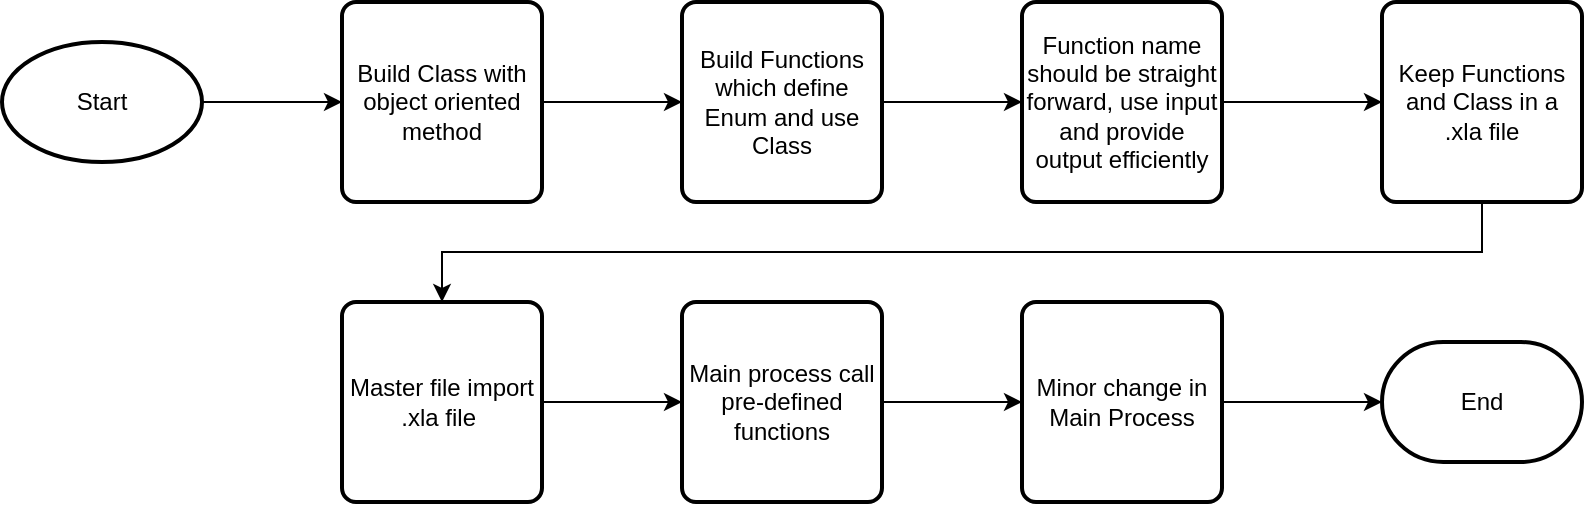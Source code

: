 <mxfile version="10.6.3" type="github"><diagram id="AXJKS1ylqA_TC_lOuunf" name="Master"><mxGraphModel dx="878" dy="411" grid="1" gridSize="10" guides="1" tooltips="1" connect="1" arrows="1" fold="1" page="1" pageScale="1" pageWidth="1169" pageHeight="827" math="0" shadow="0"><root><mxCell id="X3Eqgrswh0PMOqcryHgp-0"/><mxCell id="X3Eqgrswh0PMOqcryHgp-1" parent="X3Eqgrswh0PMOqcryHgp-0"/><mxCell id="X3Eqgrswh0PMOqcryHgp-5" value="" style="edgeStyle=orthogonalEdgeStyle;rounded=0;orthogonalLoop=1;jettySize=auto;html=1;" parent="X3Eqgrswh0PMOqcryHgp-1" source="X3Eqgrswh0PMOqcryHgp-2" target="X3Eqgrswh0PMOqcryHgp-3" edge="1"><mxGeometry relative="1" as="geometry"/></mxCell><mxCell id="X3Eqgrswh0PMOqcryHgp-2" value="Start" style="strokeWidth=2;html=1;shape=mxgraph.flowchart.start_1;whiteSpace=wrap;" parent="X3Eqgrswh0PMOqcryHgp-1" vertex="1"><mxGeometry x="190" y="130" width="100" height="60" as="geometry"/></mxCell><mxCell id="X3Eqgrswh0PMOqcryHgp-6" value="" style="edgeStyle=orthogonalEdgeStyle;rounded=0;orthogonalLoop=1;jettySize=auto;html=1;" parent="X3Eqgrswh0PMOqcryHgp-1" source="X3Eqgrswh0PMOqcryHgp-3" target="X3Eqgrswh0PMOqcryHgp-4" edge="1"><mxGeometry relative="1" as="geometry"/></mxCell><mxCell id="X3Eqgrswh0PMOqcryHgp-3" value="Build Class with object oriented method" style="rounded=1;whiteSpace=wrap;html=1;absoluteArcSize=1;arcSize=14;strokeWidth=2;" parent="X3Eqgrswh0PMOqcryHgp-1" vertex="1"><mxGeometry x="360" y="110" width="100" height="100" as="geometry"/></mxCell><mxCell id="X3Eqgrswh0PMOqcryHgp-9" value="" style="edgeStyle=orthogonalEdgeStyle;rounded=0;orthogonalLoop=1;jettySize=auto;html=1;" parent="X3Eqgrswh0PMOqcryHgp-1" source="X3Eqgrswh0PMOqcryHgp-4" target="X3Eqgrswh0PMOqcryHgp-7" edge="1"><mxGeometry relative="1" as="geometry"/></mxCell><mxCell id="X3Eqgrswh0PMOqcryHgp-4" value="Build Functions which define Enum and use Class" style="rounded=1;whiteSpace=wrap;html=1;absoluteArcSize=1;arcSize=14;strokeWidth=2;" parent="X3Eqgrswh0PMOqcryHgp-1" vertex="1"><mxGeometry x="530" y="110" width="100" height="100" as="geometry"/></mxCell><mxCell id="X3Eqgrswh0PMOqcryHgp-11" value="" style="edgeStyle=orthogonalEdgeStyle;rounded=0;orthogonalLoop=1;jettySize=auto;html=1;" parent="X3Eqgrswh0PMOqcryHgp-1" source="X3Eqgrswh0PMOqcryHgp-7" target="X3Eqgrswh0PMOqcryHgp-10" edge="1"><mxGeometry relative="1" as="geometry"/></mxCell><mxCell id="X3Eqgrswh0PMOqcryHgp-7" value="Function name should be straight forward, use input and provide output efficiently" style="rounded=1;whiteSpace=wrap;html=1;absoluteArcSize=1;arcSize=14;strokeWidth=2;" parent="X3Eqgrswh0PMOqcryHgp-1" vertex="1"><mxGeometry x="700" y="110" width="100" height="100" as="geometry"/></mxCell><mxCell id="X3Eqgrswh0PMOqcryHgp-13" value="" style="edgeStyle=orthogonalEdgeStyle;rounded=0;orthogonalLoop=1;jettySize=auto;html=1;" parent="X3Eqgrswh0PMOqcryHgp-1" source="X3Eqgrswh0PMOqcryHgp-8" target="X3Eqgrswh0PMOqcryHgp-12" edge="1"><mxGeometry relative="1" as="geometry"/></mxCell><mxCell id="X3Eqgrswh0PMOqcryHgp-8" value="Master file import .xla file&amp;nbsp;" style="rounded=1;whiteSpace=wrap;html=1;absoluteArcSize=1;arcSize=14;strokeWidth=2;" parent="X3Eqgrswh0PMOqcryHgp-1" vertex="1"><mxGeometry x="360" y="260" width="100" height="100" as="geometry"/></mxCell><mxCell id="X3Eqgrswh0PMOqcryHgp-14" style="edgeStyle=orthogonalEdgeStyle;rounded=0;orthogonalLoop=1;jettySize=auto;html=1;exitX=0.5;exitY=1;exitDx=0;exitDy=0;" parent="X3Eqgrswh0PMOqcryHgp-1" source="X3Eqgrswh0PMOqcryHgp-10" target="X3Eqgrswh0PMOqcryHgp-8" edge="1"><mxGeometry relative="1" as="geometry"/></mxCell><mxCell id="X3Eqgrswh0PMOqcryHgp-10" value="Keep Functions and Class in a .xla file" style="rounded=1;whiteSpace=wrap;html=1;absoluteArcSize=1;arcSize=14;strokeWidth=2;" parent="X3Eqgrswh0PMOqcryHgp-1" vertex="1"><mxGeometry x="880" y="110" width="100" height="100" as="geometry"/></mxCell><mxCell id="X3Eqgrswh0PMOqcryHgp-16" value="" style="edgeStyle=orthogonalEdgeStyle;rounded=0;orthogonalLoop=1;jettySize=auto;html=1;" parent="X3Eqgrswh0PMOqcryHgp-1" source="X3Eqgrswh0PMOqcryHgp-12" target="X3Eqgrswh0PMOqcryHgp-15" edge="1"><mxGeometry relative="1" as="geometry"/></mxCell><mxCell id="X3Eqgrswh0PMOqcryHgp-12" value="Main process call pre-defined functions" style="rounded=1;whiteSpace=wrap;html=1;absoluteArcSize=1;arcSize=14;strokeWidth=2;" parent="X3Eqgrswh0PMOqcryHgp-1" vertex="1"><mxGeometry x="530" y="260" width="100" height="100" as="geometry"/></mxCell><mxCell id="X3Eqgrswh0PMOqcryHgp-18" value="" style="edgeStyle=orthogonalEdgeStyle;rounded=0;orthogonalLoop=1;jettySize=auto;html=1;" parent="X3Eqgrswh0PMOqcryHgp-1" source="X3Eqgrswh0PMOqcryHgp-15" target="X3Eqgrswh0PMOqcryHgp-17" edge="1"><mxGeometry relative="1" as="geometry"/></mxCell><mxCell id="X3Eqgrswh0PMOqcryHgp-15" value="Minor change in Main Process" style="rounded=1;whiteSpace=wrap;html=1;absoluteArcSize=1;arcSize=14;strokeWidth=2;" parent="X3Eqgrswh0PMOqcryHgp-1" vertex="1"><mxGeometry x="700" y="260" width="100" height="100" as="geometry"/></mxCell><mxCell id="X3Eqgrswh0PMOqcryHgp-17" value="End" style="strokeWidth=2;html=1;shape=mxgraph.flowchart.terminator;whiteSpace=wrap;" parent="X3Eqgrswh0PMOqcryHgp-1" vertex="1"><mxGeometry x="880" y="280" width="100" height="60" as="geometry"/></mxCell></root></mxGraphModel></diagram><diagram id="NR-8mNKH804e6aosfGTH" name="FilePicker"><mxGraphModel dx="878" dy="411" grid="1" gridSize="10" guides="1" tooltips="1" connect="1" arrows="1" fold="1" page="1" pageScale="1" pageWidth="1169" pageHeight="827" math="0" shadow="0"><root><mxCell id="0"/><mxCell id="1" parent="0"/><mxCell id="gtJLQUvcg6n7-EdjlU3z-1" value="FilePicker" style="swimlane;fontStyle=1;align=center;verticalAlign=top;childLayout=stackLayout;horizontal=1;startSize=26;horizontalStack=0;resizeParent=1;resizeParentMax=0;resizeLast=0;collapsible=1;marginBottom=0;" parent="1" vertex="1"><mxGeometry x="400" y="122" width="160" height="86" as="geometry"/></mxCell><mxCell id="gtJLQUvcg6n7-EdjlU3z-17" value="+ fileFullName: str" style="text;strokeColor=none;fillColor=none;align=left;verticalAlign=top;spacingLeft=4;spacingRight=4;overflow=hidden;rotatable=0;points=[[0,0.5],[1,0.5]];portConstraint=eastwest;" parent="gtJLQUvcg6n7-EdjlU3z-1" vertex="1"><mxGeometry y="26" width="160" height="26" as="geometry"/></mxCell><mxCell id="gtJLQUvcg6n7-EdjlU3z-3" value="" style="line;strokeWidth=1;fillColor=none;align=left;verticalAlign=middle;spacingTop=-1;spacingLeft=3;spacingRight=3;rotatable=0;labelPosition=right;points=[];portConstraint=eastwest;" parent="gtJLQUvcg6n7-EdjlU3z-1" vertex="1"><mxGeometry y="52" width="160" height="8" as="geometry"/></mxCell><mxCell id="gtJLQUvcg6n7-EdjlU3z-4" value="+ pickFile(): str" style="text;strokeColor=none;fillColor=none;align=left;verticalAlign=top;spacingLeft=4;spacingRight=4;overflow=hidden;rotatable=0;points=[[0,0.5],[1,0.5]];portConstraint=eastwest;" parent="gtJLQUvcg6n7-EdjlU3z-1" vertex="1"><mxGeometry y="60" width="160" height="26" as="geometry"/></mxCell><mxCell id="gtJLQUvcg6n7-EdjlU3z-7" value="FolderPicker" style="swimlane;fontStyle=1;align=center;verticalAlign=top;childLayout=stackLayout;horizontal=1;startSize=26;horizontalStack=0;resizeParent=1;resizeParentMax=0;resizeLast=0;collapsible=1;marginBottom=0;" parent="1" vertex="1"><mxGeometry x="150" y="239" width="160" height="86" as="geometry"/></mxCell><mxCell id="gtJLQUvcg6n7-EdjlU3z-8" value="+ folder: str" style="text;strokeColor=none;fillColor=none;align=left;verticalAlign=top;spacingLeft=4;spacingRight=4;overflow=hidden;rotatable=0;points=[[0,0.5],[1,0.5]];portConstraint=eastwest;" parent="gtJLQUvcg6n7-EdjlU3z-7" vertex="1"><mxGeometry y="26" width="160" height="26" as="geometry"/></mxCell><mxCell id="gtJLQUvcg6n7-EdjlU3z-9" value="" style="line;strokeWidth=1;fillColor=none;align=left;verticalAlign=middle;spacingTop=-1;spacingLeft=3;spacingRight=3;rotatable=0;labelPosition=right;points=[];portConstraint=eastwest;" parent="gtJLQUvcg6n7-EdjlU3z-7" vertex="1"><mxGeometry y="52" width="160" height="8" as="geometry"/></mxCell><mxCell id="gtJLQUvcg6n7-EdjlU3z-10" value="+ pickFolder(): str" style="text;strokeColor=none;fillColor=none;align=left;verticalAlign=top;spacingLeft=4;spacingRight=4;overflow=hidden;rotatable=0;points=[[0,0.5],[1,0.5]];portConstraint=eastwest;" parent="gtJLQUvcg6n7-EdjlU3z-7" vertex="1"><mxGeometry y="60" width="160" height="26" as="geometry"/></mxCell><mxCell id="gtJLQUvcg6n7-EdjlU3z-26" value="FilesSearcher" style="swimlane;fontStyle=1;align=center;verticalAlign=top;childLayout=stackLayout;horizontal=1;startSize=26;horizontalStack=0;resizeParent=1;resizeParentMax=0;resizeLast=0;collapsible=1;marginBottom=0;" parent="1" vertex="1"><mxGeometry x="410" y="274" width="160" height="138" as="geometry"/></mxCell><mxCell id="gtJLQUvcg6n7-EdjlU3z-31" value="+ folder: str" style="text;strokeColor=none;fillColor=none;align=left;verticalAlign=top;spacingLeft=4;spacingRight=4;overflow=hidden;rotatable=0;points=[[0,0.5],[1,0.5]];portConstraint=eastwest;" parent="gtJLQUvcg6n7-EdjlU3z-26" vertex="1"><mxGeometry y="26" width="160" height="26" as="geometry"/></mxCell><mxCell id="gtJLQUvcg6n7-EdjlU3z-32" value="+ extension: str" style="text;strokeColor=none;fillColor=none;align=left;verticalAlign=top;spacingLeft=4;spacingRight=4;overflow=hidden;rotatable=0;points=[[0,0.5],[1,0.5]];portConstraint=eastwest;" parent="gtJLQUvcg6n7-EdjlU3z-26" vertex="1"><mxGeometry y="52" width="160" height="26" as="geometry"/></mxCell><mxCell id="gtJLQUvcg6n7-EdjlU3z-30" value="+ fileFullName[]: str" style="text;strokeColor=none;fillColor=none;align=left;verticalAlign=top;spacingLeft=4;spacingRight=4;overflow=hidden;rotatable=0;points=[[0,0.5],[1,0.5]];portConstraint=eastwest;" parent="gtJLQUvcg6n7-EdjlU3z-26" vertex="1"><mxGeometry y="78" width="160" height="26" as="geometry"/></mxCell><mxCell id="gtJLQUvcg6n7-EdjlU3z-28" value="" style="line;strokeWidth=1;fillColor=none;align=left;verticalAlign=middle;spacingTop=-1;spacingLeft=3;spacingRight=3;rotatable=0;labelPosition=right;points=[];portConstraint=eastwest;" parent="gtJLQUvcg6n7-EdjlU3z-26" vertex="1"><mxGeometry y="104" width="160" height="8" as="geometry"/></mxCell><mxCell id="gtJLQUvcg6n7-EdjlU3z-29" value="+ searchFile(): str[]" style="text;strokeColor=none;fillColor=none;align=left;verticalAlign=top;spacingLeft=4;spacingRight=4;overflow=hidden;rotatable=0;points=[[0,0.5],[1,0.5]];portConstraint=eastwest;" parent="gtJLQUvcg6n7-EdjlU3z-26" vertex="1"><mxGeometry y="112" width="160" height="26" as="geometry"/></mxCell><mxCell id="B20ddoPzLoSvMkQ7Aft9-1" value="StrPather" style="swimlane;fontStyle=1;align=center;verticalAlign=top;childLayout=stackLayout;horizontal=1;startSize=26;horizontalStack=0;resizeParent=1;resizeParentMax=0;resizeLast=0;collapsible=1;marginBottom=0;" parent="1" vertex="1"><mxGeometry x="670" y="101" width="160" height="164" as="geometry"/></mxCell><mxCell id="B20ddoPzLoSvMkQ7Aft9-2" value="+ stringText: str" style="text;strokeColor=none;fillColor=none;align=left;verticalAlign=top;spacingLeft=4;spacingRight=4;overflow=hidden;rotatable=0;points=[[0,0.5],[1,0.5]];portConstraint=eastwest;" parent="B20ddoPzLoSvMkQ7Aft9-1" vertex="1"><mxGeometry y="26" width="160" height="26" as="geometry"/></mxCell><mxCell id="B20ddoPzLoSvMkQ7Aft9-3" value="" style="line;strokeWidth=1;fillColor=none;align=left;verticalAlign=middle;spacingTop=-1;spacingLeft=3;spacingRight=3;rotatable=0;labelPosition=right;points=[];portConstraint=eastwest;" parent="B20ddoPzLoSvMkQ7Aft9-1" vertex="1"><mxGeometry y="52" width="160" height="8" as="geometry"/></mxCell><mxCell id="B20ddoPzLoSvMkQ7Aft9-4" value="+ path(): str" style="text;strokeColor=none;fillColor=none;align=left;verticalAlign=top;spacingLeft=4;spacingRight=4;overflow=hidden;rotatable=0;points=[[0,0.5],[1,0.5]];portConstraint=eastwest;" parent="B20ddoPzLoSvMkQ7Aft9-1" vertex="1"><mxGeometry y="60" width="160" height="26" as="geometry"/></mxCell><mxCell id="B20ddoPzLoSvMkQ7Aft9-5" value="+ fileNameWithExt(): str" style="text;strokeColor=none;fillColor=none;align=left;verticalAlign=top;spacingLeft=4;spacingRight=4;overflow=hidden;rotatable=0;points=[[0,0.5],[1,0.5]];portConstraint=eastwest;" parent="B20ddoPzLoSvMkQ7Aft9-1" vertex="1"><mxGeometry y="86" width="160" height="26" as="geometry"/></mxCell><mxCell id="B20ddoPzLoSvMkQ7Aft9-6" value="+ fileNameWithoutExt(): str" style="text;strokeColor=none;fillColor=none;align=left;verticalAlign=top;spacingLeft=4;spacingRight=4;overflow=hidden;rotatable=0;points=[[0,0.5],[1,0.5]];portConstraint=eastwest;" parent="B20ddoPzLoSvMkQ7Aft9-1" vertex="1"><mxGeometry y="112" width="160" height="26" as="geometry"/></mxCell><mxCell id="B20ddoPzLoSvMkQ7Aft9-7" value="+ extensionName(): str" style="text;strokeColor=none;fillColor=none;align=left;verticalAlign=top;spacingLeft=4;spacingRight=4;overflow=hidden;rotatable=0;points=[[0,0.5],[1,0.5]];portConstraint=eastwest;" parent="B20ddoPzLoSvMkQ7Aft9-1" vertex="1"><mxGeometry y="138" width="160" height="26" as="geometry"/></mxCell></root></mxGraphModel></diagram><diagram id="L8R4enaz0f2DZHVxsqaz" name="TwoDArrayer"><mxGraphModel dx="878" dy="411" grid="1" gridSize="10" guides="1" tooltips="1" connect="1" arrows="1" fold="1" page="1" pageScale="1" pageWidth="1169" pageHeight="827" math="0" shadow="0"><root><mxCell id="nb4gLrSEJ2fboDznwv4Y-0"/><mxCell id="nb4gLrSEJ2fboDznwv4Y-1" parent="nb4gLrSEJ2fboDznwv4Y-0"/><mxCell id="i4JpbokhuX5vn3bJdJSI-0" value="TwoDemensionArray" style="swimlane;fontStyle=1;align=center;verticalAlign=top;childLayout=stackLayout;horizontal=1;startSize=26;horizontalStack=0;resizeParent=1;resizeParentMax=0;resizeLast=0;collapsible=1;marginBottom=0;" parent="nb4gLrSEJ2fboDznwv4Y-1" vertex="1"><mxGeometry x="170" y="190.136" width="160" height="242" as="geometry"/></mxCell><mxCell id="i4JpbokhuX5vn3bJdJSI-1" value="+ source: var" style="text;strokeColor=none;fillColor=none;align=left;verticalAlign=top;spacingLeft=4;spacingRight=4;overflow=hidden;rotatable=0;points=[[0,0.5],[1,0.5]];portConstraint=eastwest;" parent="i4JpbokhuX5vn3bJdJSI-0" vertex="1"><mxGeometry y="26" width="160" height="26" as="geometry"/></mxCell><mxCell id="xGTlZs_gMitSOTnl1yIt-3" value="+ hasTitle: bool" style="text;strokeColor=none;fillColor=none;align=left;verticalAlign=top;spacingLeft=4;spacingRight=4;overflow=hidden;rotatable=0;points=[[0,0.5],[1,0.5]];portConstraint=eastwest;" parent="i4JpbokhuX5vn3bJdJSI-0" vertex="1"><mxGeometry y="52" width="160" height="26" as="geometry"/></mxCell><mxCell id="i4JpbokhuX5vn3bJdJSI-2" value="+ title[]: str" style="text;strokeColor=none;fillColor=none;align=left;verticalAlign=top;spacingLeft=4;spacingRight=4;overflow=hidden;rotatable=0;points=[[0,0.5],[1,0.5]];portConstraint=eastwest;" parent="i4JpbokhuX5vn3bJdJSI-0" vertex="1"><mxGeometry y="78" width="160" height="26" as="geometry"/></mxCell><mxCell id="i4JpbokhuX5vn3bJdJSI-3" value="+ data[]: var" style="text;strokeColor=none;fillColor=none;align=left;verticalAlign=top;spacingLeft=4;spacingRight=4;overflow=hidden;rotatable=0;points=[[0,0.5],[1,0.5]];portConstraint=eastwest;" parent="i4JpbokhuX5vn3bJdJSI-0" vertex="1"><mxGeometry y="104" width="160" height="26" as="geometry"/></mxCell><mxCell id="xGTlZs_gMitSOTnl1yIt-2" value="+ targetRange: Range" style="text;strokeColor=none;fillColor=none;align=left;verticalAlign=top;spacingLeft=4;spacingRight=4;overflow=hidden;rotatable=0;points=[[0,0.5],[1,0.5]];portConstraint=eastwest;" parent="i4JpbokhuX5vn3bJdJSI-0" vertex="1"><mxGeometry y="130" width="160" height="26" as="geometry"/></mxCell><mxCell id="i4JpbokhuX5vn3bJdJSI-4" value="" style="line;strokeWidth=1;fillColor=none;align=left;verticalAlign=middle;spacingTop=-1;spacingLeft=3;spacingRight=3;rotatable=0;labelPosition=right;points=[];portConstraint=eastwest;" parent="i4JpbokhuX5vn3bJdJSI-0" vertex="1"><mxGeometry y="156" width="160" height="8" as="geometry"/></mxCell><mxCell id="i4JpbokhuX5vn3bJdJSI-5" value="+ fromSource(): void" style="text;strokeColor=none;fillColor=none;align=left;verticalAlign=top;spacingLeft=4;spacingRight=4;overflow=hidden;rotatable=0;points=[[0,0.5],[1,0.5]];portConstraint=eastwest;" parent="i4JpbokhuX5vn3bJdJSI-0" vertex="1"><mxGeometry y="164" width="160" height="26" as="geometry"/></mxCell><mxCell id="xGTlZs_gMitSOTnl1yIt-1" value="+ verify(): bool" style="text;strokeColor=none;fillColor=none;align=left;verticalAlign=top;spacingLeft=4;spacingRight=4;overflow=hidden;rotatable=0;points=[[0,0.5],[1,0.5]];portConstraint=eastwest;" parent="i4JpbokhuX5vn3bJdJSI-0" vertex="1"><mxGeometry y="190" width="160" height="26" as="geometry"/></mxCell><mxCell id="xGTlZs_gMitSOTnl1yIt-0" value="+ toRange(): void" style="text;strokeColor=none;fillColor=none;align=left;verticalAlign=top;spacingLeft=4;spacingRight=4;overflow=hidden;rotatable=0;points=[[0,0.5],[1,0.5]];portConstraint=eastwest;" parent="i4JpbokhuX5vn3bJdJSI-0" vertex="1"><mxGeometry y="216" width="160" height="26" as="geometry"/></mxCell><mxCell id="i4JpbokhuX5vn3bJdJSI-7" value="TwoDArrayFilter" style="swimlane;fontStyle=1;align=center;verticalAlign=top;childLayout=stackLayout;horizontal=1;startSize=26;horizontalStack=0;resizeParent=1;resizeParentMax=0;resizeLast=0;collapsible=1;marginBottom=0;" parent="nb4gLrSEJ2fboDznwv4Y-1" vertex="1"><mxGeometry x="570" y="450" width="160" height="216" as="geometry"/></mxCell><mxCell id="i4JpbokhuX5vn3bJdJSI-9" value="+ data[]: var" style="text;strokeColor=none;fillColor=none;align=left;verticalAlign=top;spacingLeft=4;spacingRight=4;overflow=hidden;rotatable=0;points=[[0,0.5],[1,0.5]];portConstraint=eastwest;" parent="i4JpbokhuX5vn3bJdJSI-7" vertex="1"><mxGeometry y="26" width="160" height="26" as="geometry"/></mxCell><mxCell id="xGTlZs_gMitSOTnl1yIt-6" value="+ title[]: str" style="text;strokeColor=none;fillColor=none;align=left;verticalAlign=top;spacingLeft=4;spacingRight=4;overflow=hidden;rotatable=0;points=[[0,0.5],[1,0.5]];portConstraint=eastwest;" parent="i4JpbokhuX5vn3bJdJSI-7" vertex="1"><mxGeometry y="52" width="160" height="26" as="geometry"/></mxCell><mxCell id="i4JpbokhuX5vn3bJdJSI-10" value="+ filterCols[]: long" style="text;strokeColor=none;fillColor=none;align=left;verticalAlign=top;spacingLeft=4;spacingRight=4;overflow=hidden;rotatable=0;points=[[0,0.5],[1,0.5]];portConstraint=eastwest;" parent="i4JpbokhuX5vn3bJdJSI-7" vertex="1"><mxGeometry y="78" width="160" height="26" as="geometry"/></mxCell><mxCell id="IfmFLnY53sjYIj_u84tv-3" value="+ filterType[]: str" style="text;strokeColor=none;fillColor=none;align=left;verticalAlign=top;spacingLeft=4;spacingRight=4;overflow=hidden;rotatable=0;points=[[0,0.5],[1,0.5]];portConstraint=eastwest;" parent="i4JpbokhuX5vn3bJdJSI-7" vertex="1"><mxGeometry y="104" width="160" height="26" as="geometry"/></mxCell><mxCell id="IfmFLnY53sjYIj_u84tv-4" value="+ filterCriteria[]: var" style="text;strokeColor=none;fillColor=none;align=left;verticalAlign=top;spacingLeft=4;spacingRight=4;overflow=hidden;rotatable=0;points=[[0,0.5],[1,0.5]];portConstraint=eastwest;" parent="i4JpbokhuX5vn3bJdJSI-7" vertex="1"><mxGeometry y="130" width="160" height="26" as="geometry"/></mxCell><mxCell id="IfmFLnY53sjYIj_u84tv-5" value="+ filterAndOrType: str" style="text;strokeColor=none;fillColor=none;align=left;verticalAlign=top;spacingLeft=4;spacingRight=4;overflow=hidden;rotatable=0;points=[[0,0.5],[1,0.5]];portConstraint=eastwest;" parent="i4JpbokhuX5vn3bJdJSI-7" vertex="1"><mxGeometry y="156" width="160" height="26" as="geometry"/></mxCell><mxCell id="i4JpbokhuX5vn3bJdJSI-11" value="" style="line;strokeWidth=1;fillColor=none;align=left;verticalAlign=middle;spacingTop=-1;spacingLeft=3;spacingRight=3;rotatable=0;labelPosition=right;points=[];portConstraint=eastwest;" parent="i4JpbokhuX5vn3bJdJSI-7" vertex="1"><mxGeometry y="182" width="160" height="8" as="geometry"/></mxCell><mxCell id="i4JpbokhuX5vn3bJdJSI-12" value="+ filter(): var[]" style="text;strokeColor=none;fillColor=none;align=left;verticalAlign=top;spacingLeft=4;spacingRight=4;overflow=hidden;rotatable=0;points=[[0,0.5],[1,0.5]];portConstraint=eastwest;" parent="i4JpbokhuX5vn3bJdJSI-7" vertex="1"><mxGeometry y="190" width="160" height="26" as="geometry"/></mxCell><mxCell id="1iqMeKdxAMn__kX8t2VJ-0" value="TwoDArrayGrouper" style="swimlane;fontStyle=1;align=center;verticalAlign=top;childLayout=stackLayout;horizontal=1;startSize=26;horizontalStack=0;resizeParent=1;resizeParentMax=0;resizeLast=0;collapsible=1;marginBottom=0;" parent="nb4gLrSEJ2fboDznwv4Y-1" vertex="1"><mxGeometry x="290" y="481" width="160" height="190" as="geometry"/></mxCell><mxCell id="1iqMeKdxAMn__kX8t2VJ-2" value="+ data[]: var" style="text;strokeColor=none;fillColor=none;align=left;verticalAlign=top;spacingLeft=4;spacingRight=4;overflow=hidden;rotatable=0;points=[[0,0.5],[1,0.5]];portConstraint=eastwest;" parent="1iqMeKdxAMn__kX8t2VJ-0" vertex="1"><mxGeometry y="26" width="160" height="26" as="geometry"/></mxCell><mxCell id="xGTlZs_gMitSOTnl1yIt-5" value="+ title[]: str" style="text;strokeColor=none;fillColor=none;align=left;verticalAlign=top;spacingLeft=4;spacingRight=4;overflow=hidden;rotatable=0;points=[[0,0.5],[1,0.5]];portConstraint=eastwest;" parent="1iqMeKdxAMn__kX8t2VJ-0" vertex="1"><mxGeometry y="52" width="160" height="26" as="geometry"/></mxCell><mxCell id="IfmFLnY53sjYIj_u84tv-1" value="+ indexCols[]: long" style="text;strokeColor=none;fillColor=none;align=left;verticalAlign=top;spacingLeft=4;spacingRight=4;overflow=hidden;rotatable=0;points=[[0,0.5],[1,0.5]];portConstraint=eastwest;" parent="1iqMeKdxAMn__kX8t2VJ-0" vertex="1"><mxGeometry y="78" width="160" height="26" as="geometry"/></mxCell><mxCell id="1iqMeKdxAMn__kX8t2VJ-3" value="+ valueCols[]: long" style="text;strokeColor=none;fillColor=none;align=left;verticalAlign=top;spacingLeft=4;spacingRight=4;overflow=hidden;rotatable=0;points=[[0,0.5],[1,0.5]];portConstraint=eastwest;" parent="1iqMeKdxAMn__kX8t2VJ-0" vertex="1"><mxGeometry y="104" width="160" height="26" as="geometry"/></mxCell><mxCell id="IfmFLnY53sjYIj_u84tv-2" value="+ groupType[]: str" style="text;strokeColor=none;fillColor=none;align=left;verticalAlign=top;spacingLeft=4;spacingRight=4;overflow=hidden;rotatable=0;points=[[0,0.5],[1,0.5]];portConstraint=eastwest;" parent="1iqMeKdxAMn__kX8t2VJ-0" vertex="1"><mxGeometry y="130" width="160" height="26" as="geometry"/></mxCell><mxCell id="1iqMeKdxAMn__kX8t2VJ-4" value="" style="line;strokeWidth=1;fillColor=none;align=left;verticalAlign=middle;spacingTop=-1;spacingLeft=3;spacingRight=3;rotatable=0;labelPosition=right;points=[];portConstraint=eastwest;" parent="1iqMeKdxAMn__kX8t2VJ-0" vertex="1"><mxGeometry y="156" width="160" height="8" as="geometry"/></mxCell><mxCell id="1iqMeKdxAMn__kX8t2VJ-5" value="+ group(): var[]" style="text;strokeColor=none;fillColor=none;align=left;verticalAlign=top;spacingLeft=4;spacingRight=4;overflow=hidden;rotatable=0;points=[[0,0.5],[1,0.5]];portConstraint=eastwest;" parent="1iqMeKdxAMn__kX8t2VJ-0" vertex="1"><mxGeometry y="164" width="160" height="26" as="geometry"/></mxCell><mxCell id="1iqMeKdxAMn__kX8t2VJ-11" value="TwoDArraySelector" style="swimlane;fontStyle=1;align=center;verticalAlign=top;childLayout=stackLayout;horizontal=1;startSize=26;horizontalStack=0;resizeParent=1;resizeParentMax=0;resizeLast=0;collapsible=1;marginBottom=0;" parent="nb4gLrSEJ2fboDznwv4Y-1" vertex="1"><mxGeometry x="810" y="398" width="160" height="138" as="geometry"/></mxCell><mxCell id="IfmFLnY53sjYIj_u84tv-0" value="+ data[]: var" style="text;strokeColor=none;fillColor=none;align=left;verticalAlign=top;spacingLeft=4;spacingRight=4;overflow=hidden;rotatable=0;points=[[0,0.5],[1,0.5]];portConstraint=eastwest;" parent="1iqMeKdxAMn__kX8t2VJ-11" vertex="1"><mxGeometry y="26" width="160" height="26" as="geometry"/></mxCell><mxCell id="xGTlZs_gMitSOTnl1yIt-4" value="+ title[]: str" style="text;strokeColor=none;fillColor=none;align=left;verticalAlign=top;spacingLeft=4;spacingRight=4;overflow=hidden;rotatable=0;points=[[0,0.5],[1,0.5]];portConstraint=eastwest;" parent="1iqMeKdxAMn__kX8t2VJ-11" vertex="1"><mxGeometry y="52" width="160" height="26" as="geometry"/></mxCell><mxCell id="1iqMeKdxAMn__kX8t2VJ-12" value="+ selectedCols[]: long" style="text;strokeColor=none;fillColor=none;align=left;verticalAlign=top;spacingLeft=4;spacingRight=4;overflow=hidden;rotatable=0;points=[[0,0.5],[1,0.5]];portConstraint=eastwest;" parent="1iqMeKdxAMn__kX8t2VJ-11" vertex="1"><mxGeometry y="78" width="160" height="26" as="geometry"/></mxCell><mxCell id="1iqMeKdxAMn__kX8t2VJ-13" value="" style="line;strokeWidth=1;fillColor=none;align=left;verticalAlign=middle;spacingTop=-1;spacingLeft=3;spacingRight=3;rotatable=0;labelPosition=right;points=[];portConstraint=eastwest;" parent="1iqMeKdxAMn__kX8t2VJ-11" vertex="1"><mxGeometry y="104" width="160" height="8" as="geometry"/></mxCell><mxCell id="1iqMeKdxAMn__kX8t2VJ-14" value="+ select(): var[]" style="text;strokeColor=none;fillColor=none;align=left;verticalAlign=top;spacingLeft=4;spacingRight=4;overflow=hidden;rotatable=0;points=[[0,0.5],[1,0.5]];portConstraint=eastwest;" parent="1iqMeKdxAMn__kX8t2VJ-11" vertex="1"><mxGeometry y="112" width="160" height="26" as="geometry"/></mxCell><mxCell id="IfmFLnY53sjYIj_u84tv-6" value="TwoDArrayNAHandler" style="swimlane;fontStyle=1;align=center;verticalAlign=top;childLayout=stackLayout;horizontal=1;startSize=26;horizontalStack=0;resizeParent=1;resizeParentMax=0;resizeLast=0;collapsible=1;marginBottom=0;fillColor=#f8cecc;strokeColor=#b85450;" parent="nb4gLrSEJ2fboDznwv4Y-1" vertex="1"><mxGeometry x="930.136" y="193.864" width="160" height="164" as="geometry"/></mxCell><mxCell id="IfmFLnY53sjYIj_u84tv-20" value="+ data[]: var" style="text;strokeColor=none;fillColor=none;align=left;verticalAlign=top;spacingLeft=4;spacingRight=4;overflow=hidden;rotatable=0;points=[[0,0.5],[1,0.5]];portConstraint=eastwest;" parent="IfmFLnY53sjYIj_u84tv-6" vertex="1"><mxGeometry y="26" width="160" height="26" as="geometry"/></mxCell><mxCell id="xGTlZs_gMitSOTnl1yIt-7" value="+ title[]: str" style="text;strokeColor=none;fillColor=none;align=left;verticalAlign=top;spacingLeft=4;spacingRight=4;overflow=hidden;rotatable=0;points=[[0,0.5],[1,0.5]];portConstraint=eastwest;" parent="IfmFLnY53sjYIj_u84tv-6" vertex="1"><mxGeometry y="52" width="160" height="26" as="geometry"/></mxCell><mxCell id="IfmFLnY53sjYIj_u84tv-7" value="+ adjustedCols[]: long" style="text;strokeColor=none;fillColor=none;align=left;verticalAlign=top;spacingLeft=4;spacingRight=4;overflow=hidden;rotatable=0;points=[[0,0.5],[1,0.5]];portConstraint=eastwest;" parent="IfmFLnY53sjYIj_u84tv-6" vertex="1"><mxGeometry y="78" width="160" height="26" as="geometry"/></mxCell><mxCell id="IfmFLnY53sjYIj_u84tv-19" value="+ valueForNA[]: var" style="text;strokeColor=none;fillColor=none;align=left;verticalAlign=top;spacingLeft=4;spacingRight=4;overflow=hidden;rotatable=0;points=[[0,0.5],[1,0.5]];portConstraint=eastwest;" parent="IfmFLnY53sjYIj_u84tv-6" vertex="1"><mxGeometry y="104" width="160" height="26" as="geometry"/></mxCell><mxCell id="IfmFLnY53sjYIj_u84tv-8" value="" style="line;strokeWidth=1;fillColor=none;align=left;verticalAlign=middle;spacingTop=-1;spacingLeft=3;spacingRight=3;rotatable=0;labelPosition=right;points=[];portConstraint=eastwest;" parent="IfmFLnY53sjYIj_u84tv-6" vertex="1"><mxGeometry y="130" width="160" height="8" as="geometry"/></mxCell><mxCell id="IfmFLnY53sjYIj_u84tv-9" value="+ handleNAItem(): var[]" style="text;strokeColor=none;fillColor=none;align=left;verticalAlign=top;spacingLeft=4;spacingRight=4;overflow=hidden;rotatable=0;points=[[0,0.5],[1,0.5]];portConstraint=eastwest;" parent="IfmFLnY53sjYIj_u84tv-6" vertex="1"><mxGeometry y="138" width="160" height="26" as="geometry"/></mxCell><mxCell id="IfmFLnY53sjYIj_u84tv-10" value="TwoDArrayJoiner" style="swimlane;fontStyle=1;align=center;verticalAlign=top;childLayout=stackLayout;horizontal=1;startSize=26;horizontalStack=0;resizeParent=1;resizeParentMax=0;resizeLast=0;collapsible=1;marginBottom=0;" parent="nb4gLrSEJ2fboDznwv4Y-1" vertex="1"><mxGeometry x="50" y="476" width="160" height="216" as="geometry"/></mxCell><mxCell id="IfmFLnY53sjYIj_u84tv-23" value="+ data[]: var" style="text;strokeColor=none;fillColor=none;align=left;verticalAlign=top;spacingLeft=4;spacingRight=4;overflow=hidden;rotatable=0;points=[[0,0.5],[1,0.5]];portConstraint=eastwest;" parent="IfmFLnY53sjYIj_u84tv-10" vertex="1"><mxGeometry y="26" width="160" height="26" as="geometry"/></mxCell><mxCell id="xGTlZs_gMitSOTnl1yIt-8" value="+ title[]: str" style="text;strokeColor=none;fillColor=none;align=left;verticalAlign=top;spacingLeft=4;spacingRight=4;overflow=hidden;rotatable=0;points=[[0,0.5],[1,0.5]];portConstraint=eastwest;" parent="IfmFLnY53sjYIj_u84tv-10" vertex="1"><mxGeometry y="52" width="160" height="26" as="geometry"/></mxCell><mxCell id="IfmFLnY53sjYIj_u84tv-11" value="+ dataDelta[]: var" style="text;strokeColor=none;fillColor=none;align=left;verticalAlign=top;spacingLeft=4;spacingRight=4;overflow=hidden;rotatable=0;points=[[0,0.5],[1,0.5]];portConstraint=eastwest;" parent="IfmFLnY53sjYIj_u84tv-10" vertex="1"><mxGeometry y="78" width="160" height="26" as="geometry"/></mxCell><mxCell id="IfmFLnY53sjYIj_u84tv-12" value="+ joinedSourceCols[]: long" style="text;strokeColor=none;fillColor=none;align=left;verticalAlign=top;spacingLeft=4;spacingRight=4;overflow=hidden;rotatable=0;points=[[0,0.5],[1,0.5]];portConstraint=eastwest;" parent="IfmFLnY53sjYIj_u84tv-10" vertex="1"><mxGeometry y="104" width="160" height="26" as="geometry"/></mxCell><mxCell id="IfmFLnY53sjYIj_u84tv-22" value="+ joinedDeltaCols[]: long" style="text;strokeColor=none;fillColor=none;align=left;verticalAlign=top;spacingLeft=4;spacingRight=4;overflow=hidden;rotatable=0;points=[[0,0.5],[1,0.5]];portConstraint=eastwest;" parent="IfmFLnY53sjYIj_u84tv-10" vertex="1"><mxGeometry y="130" width="160" height="26" as="geometry"/></mxCell><mxCell id="IfmFLnY53sjYIj_u84tv-13" value="+ joinType[]: str" style="text;strokeColor=none;fillColor=none;align=left;verticalAlign=top;spacingLeft=4;spacingRight=4;overflow=hidden;rotatable=0;points=[[0,0.5],[1,0.5]];portConstraint=eastwest;" parent="IfmFLnY53sjYIj_u84tv-10" vertex="1"><mxGeometry y="156" width="160" height="26" as="geometry"/></mxCell><mxCell id="IfmFLnY53sjYIj_u84tv-16" value="" style="line;strokeWidth=1;fillColor=none;align=left;verticalAlign=middle;spacingTop=-1;spacingLeft=3;spacingRight=3;rotatable=0;labelPosition=right;points=[];portConstraint=eastwest;" parent="IfmFLnY53sjYIj_u84tv-10" vertex="1"><mxGeometry y="182" width="160" height="8" as="geometry"/></mxCell><mxCell id="IfmFLnY53sjYIj_u84tv-17" value="+ join(): var[]" style="text;strokeColor=none;fillColor=none;align=left;verticalAlign=top;spacingLeft=4;spacingRight=4;overflow=hidden;rotatable=0;points=[[0,0.5],[1,0.5]];portConstraint=eastwest;" parent="IfmFLnY53sjYIj_u84tv-10" vertex="1"><mxGeometry y="190" width="160" height="26" as="geometry"/></mxCell><mxCell id="FQQewjSnAf_DrcX1q296-0" value="TwoDArraySorter" style="swimlane;fontStyle=1;align=center;verticalAlign=top;childLayout=stackLayout;horizontal=1;startSize=26;horizontalStack=0;resizeParent=1;resizeParentMax=0;resizeLast=0;collapsible=1;marginBottom=0;" parent="nb4gLrSEJ2fboDznwv4Y-1" vertex="1"><mxGeometry x="690" y="193" width="160" height="164" as="geometry"/></mxCell><mxCell id="FQQewjSnAf_DrcX1q296-1" value="+ data[]: var" style="text;strokeColor=none;fillColor=none;align=left;verticalAlign=top;spacingLeft=4;spacingRight=4;overflow=hidden;rotatable=0;points=[[0,0.5],[1,0.5]];portConstraint=eastwest;" parent="FQQewjSnAf_DrcX1q296-0" vertex="1"><mxGeometry y="26" width="160" height="26" as="geometry"/></mxCell><mxCell id="FQQewjSnAf_DrcX1q296-2" value="+ title[]: str" style="text;strokeColor=none;fillColor=none;align=left;verticalAlign=top;spacingLeft=4;spacingRight=4;overflow=hidden;rotatable=0;points=[[0,0.5],[1,0.5]];portConstraint=eastwest;" parent="FQQewjSnAf_DrcX1q296-0" vertex="1"><mxGeometry y="52" width="160" height="26" as="geometry"/></mxCell><mxCell id="FQQewjSnAf_DrcX1q296-3" value="+ sortedCols[]: long" style="text;strokeColor=none;fillColor=none;align=left;verticalAlign=top;spacingLeft=4;spacingRight=4;overflow=hidden;rotatable=0;points=[[0,0.5],[1,0.5]];portConstraint=eastwest;" parent="FQQewjSnAf_DrcX1q296-0" vertex="1"><mxGeometry y="78" width="160" height="26" as="geometry"/></mxCell><mxCell id="FQQewjSnAf_DrcX1q296-4" value="+ sortedOrder[]: str" style="text;strokeColor=none;fillColor=none;align=left;verticalAlign=top;spacingLeft=4;spacingRight=4;overflow=hidden;rotatable=0;points=[[0,0.5],[1,0.5]];portConstraint=eastwest;" parent="FQQewjSnAf_DrcX1q296-0" vertex="1"><mxGeometry y="104" width="160" height="26" as="geometry"/></mxCell><mxCell id="FQQewjSnAf_DrcX1q296-6" value="" style="line;strokeWidth=1;fillColor=none;align=left;verticalAlign=middle;spacingTop=-1;spacingLeft=3;spacingRight=3;rotatable=0;labelPosition=right;points=[];portConstraint=eastwest;" parent="FQQewjSnAf_DrcX1q296-0" vertex="1"><mxGeometry y="130" width="160" height="8" as="geometry"/></mxCell><mxCell id="FQQewjSnAf_DrcX1q296-7" value="+ sort(): var[]" style="text;strokeColor=none;fillColor=none;align=left;verticalAlign=top;spacingLeft=4;spacingRight=4;overflow=hidden;rotatable=0;points=[[0,0.5],[1,0.5]];portConstraint=eastwest;" parent="FQQewjSnAf_DrcX1q296-0" vertex="1"><mxGeometry y="138" width="160" height="26" as="geometry"/></mxCell><mxCell id="lL19IQVRpmHJ7l1tdKi1-0" value="Dataseter" style="swimlane;fontStyle=1;align=center;verticalAlign=top;childLayout=stackLayout;horizontal=1;startSize=26;horizontalStack=0;resizeParent=1;resizeParentMax=0;resizeLast=0;collapsible=1;marginBottom=0;" parent="nb4gLrSEJ2fboDznwv4Y-1" vertex="1"><mxGeometry x="410" y="60" width="200" height="346" as="geometry"/></mxCell><mxCell id="lL19IQVRpmHJ7l1tdKi1-1" value="- sourceFile: str" style="text;strokeColor=none;fillColor=none;align=left;verticalAlign=top;spacingLeft=4;spacingRight=4;overflow=hidden;rotatable=0;points=[[0,0.5],[1,0.5]];portConstraint=eastwest;" parent="lL19IQVRpmHJ7l1tdKi1-0" vertex="1"><mxGeometry y="26" width="200" height="26" as="geometry"/></mxCell><mxCell id="lL19IQVRpmHJ7l1tdKi1-2" value="- conStr: str" style="text;strokeColor=none;fillColor=none;align=left;verticalAlign=top;spacingLeft=4;spacingRight=4;overflow=hidden;rotatable=0;points=[[0,0.5],[1,0.5]];portConstraint=eastwest;" parent="lL19IQVRpmHJ7l1tdKi1-0" vertex="1"><mxGeometry y="52" width="200" height="26" as="geometry"/></mxCell><mxCell id="lL19IQVRpmHJ7l1tdKi1-3" value="+ sqlStr: str" style="text;strokeColor=none;fillColor=none;align=left;verticalAlign=top;spacingLeft=4;spacingRight=4;overflow=hidden;rotatable=0;points=[[0,0.5],[1,0.5]];portConstraint=eastwest;" parent="lL19IQVRpmHJ7l1tdKi1-0" vertex="1"><mxGeometry y="78" width="200" height="26" as="geometry"/></mxCell><mxCell id="lL19IQVRpmHJ7l1tdKi1-4" value="- cnn: var" style="text;strokeColor=none;fillColor=none;align=left;verticalAlign=top;spacingLeft=4;spacingRight=4;overflow=hidden;rotatable=0;points=[[0,0.5],[1,0.5]];portConstraint=eastwest;" parent="lL19IQVRpmHJ7l1tdKi1-0" vertex="1"><mxGeometry y="104" width="200" height="26" as="geometry"/></mxCell><mxCell id="lL19IQVRpmHJ7l1tdKi1-5" value="- dataSet: str" style="text;strokeColor=none;fillColor=none;align=left;verticalAlign=top;spacingLeft=4;spacingRight=4;overflow=hidden;rotatable=0;points=[[0,0.5],[1,0.5]];portConstraint=eastwest;" parent="lL19IQVRpmHJ7l1tdKi1-0" vertex="1"><mxGeometry y="130" width="200" height="26" as="geometry"/></mxCell><mxCell id="47mdKZzFXfQKuKiHra9P-0" value="- outputSheetName: str" style="text;strokeColor=none;fillColor=none;align=left;verticalAlign=top;spacingLeft=4;spacingRight=4;overflow=hidden;rotatable=0;points=[[0,0.5],[1,0.5]];portConstraint=eastwest;" vertex="1" parent="lL19IQVRpmHJ7l1tdKi1-0"><mxGeometry y="156" width="200" height="26" as="geometry"/></mxCell><mxCell id="lL19IQVRpmHJ7l1tdKi1-6" value="" style="line;strokeWidth=1;fillColor=none;align=left;verticalAlign=middle;spacingTop=-1;spacingLeft=3;spacingRight=3;rotatable=0;labelPosition=right;points=[];portConstraint=eastwest;" parent="lL19IQVRpmHJ7l1tdKi1-0" vertex="1"><mxGeometry y="182" width="200" height="8" as="geometry"/></mxCell><mxCell id="lL19IQVRpmHJ7l1tdKi1-8" value="+ sourceFileFullName(): void" style="text;strokeColor=none;fillColor=none;align=left;verticalAlign=top;spacingLeft=4;spacingRight=4;overflow=hidden;rotatable=0;points=[[0,0.5],[1,0.5]];portConstraint=eastwest;" parent="lL19IQVRpmHJ7l1tdKi1-0" vertex="1"><mxGeometry y="190" width="200" height="26" as="geometry"/></mxCell><mxCell id="lL19IQVRpmHJ7l1tdKi1-7" value="+ outputWorksheetName(): void" style="text;strokeColor=none;fillColor=none;align=left;verticalAlign=top;spacingLeft=4;spacingRight=4;overflow=hidden;rotatable=0;points=[[0,0.5],[1,0.5]];portConstraint=eastwest;" parent="lL19IQVRpmHJ7l1tdKi1-0" vertex="1"><mxGeometry y="216" width="200" height="26" as="geometry"/></mxCell><mxCell id="lL19IQVRpmHJ7l1tdKi1-9" value="+ openADODBConnection(): void" style="text;strokeColor=none;fillColor=none;align=left;verticalAlign=top;spacingLeft=4;spacingRight=4;overflow=hidden;rotatable=0;points=[[0,0.5],[1,0.5]];portConstraint=eastwest;" parent="lL19IQVRpmHJ7l1tdKi1-0" vertex="1"><mxGeometry y="242" width="200" height="26" as="geometry"/></mxCell><mxCell id="47mdKZzFXfQKuKiHra9P-2" value="+ runSQLToAttainDataset(): void" style="text;strokeColor=none;fillColor=none;align=left;verticalAlign=top;spacingLeft=4;spacingRight=4;overflow=hidden;rotatable=0;points=[[0,0.5],[1,0.5]];portConstraint=eastwest;" vertex="1" parent="lL19IQVRpmHJ7l1tdKi1-0"><mxGeometry y="268" width="200" height="26" as="geometry"/></mxCell><mxCell id="47mdKZzFXfQKuKiHra9P-1" value="+ closeADODBConnection(): void" style="text;strokeColor=none;fillColor=none;align=left;verticalAlign=top;spacingLeft=4;spacingRight=4;overflow=hidden;rotatable=0;points=[[0,0.5],[1,0.5]];portConstraint=eastwest;" vertex="1" parent="lL19IQVRpmHJ7l1tdKi1-0"><mxGeometry y="294" width="200" height="26" as="geometry"/></mxCell><mxCell id="47mdKZzFXfQKuKiHra9P-3" value="+ outputRecordSet(): void" style="text;strokeColor=none;fillColor=none;align=left;verticalAlign=top;spacingLeft=4;spacingRight=4;overflow=hidden;rotatable=0;points=[[0,0.5],[1,0.5]];portConstraint=eastwest;" vertex="1" parent="lL19IQVRpmHJ7l1tdKi1-0"><mxGeometry y="320" width="200" height="26" as="geometry"/></mxCell><mxCell id="47mdKZzFXfQKuKiHra9P-4" value="return" style="html=1;verticalAlign=bottom;endArrow=open;dashed=1;endSize=8;entryX=0.5;entryY=0;entryDx=0;entryDy=0;exitX=0;exitY=0.5;exitDx=0;exitDy=0;edgeStyle=orthogonalEdgeStyle;" edge="1" parent="nb4gLrSEJ2fboDznwv4Y-1" source="lL19IQVRpmHJ7l1tdKi1-3" target="i4JpbokhuX5vn3bJdJSI-0"><mxGeometry relative="1" as="geometry"><mxPoint x="240" y="290" as="sourcePoint"/><mxPoint x="160" y="290" as="targetPoint"/></mxGeometry></mxCell><mxCell id="47mdKZzFXfQKuKiHra9P-5" value="return" style="html=1;verticalAlign=bottom;endArrow=open;dashed=1;endSize=8;entryX=0.5;entryY=0;entryDx=0;entryDy=0;edgeStyle=orthogonalEdgeStyle;exitX=0;exitY=0.5;exitDx=0;exitDy=0;" edge="1" parent="nb4gLrSEJ2fboDznwv4Y-1" source="lL19IQVRpmHJ7l1tdKi1-3" target="IfmFLnY53sjYIj_u84tv-10"><mxGeometry relative="1" as="geometry"><mxPoint x="320" y="210" as="sourcePoint"/><mxPoint x="140" y="502" as="targetPoint"/></mxGeometry></mxCell><mxCell id="47mdKZzFXfQKuKiHra9P-6" value="return" style="html=1;verticalAlign=bottom;endArrow=open;dashed=1;endSize=8;edgeStyle=orthogonalEdgeStyle;exitX=0;exitY=0.5;exitDx=0;exitDy=0;" edge="1" parent="nb4gLrSEJ2fboDznwv4Y-1" source="lL19IQVRpmHJ7l1tdKi1-3" target="1iqMeKdxAMn__kX8t2VJ-0"><mxGeometry relative="1" as="geometry"><mxPoint x="370" y="210" as="sourcePoint"/><mxPoint x="250" y="489" as="targetPoint"/></mxGeometry></mxCell><mxCell id="47mdKZzFXfQKuKiHra9P-7" value="return" style="html=1;verticalAlign=bottom;endArrow=open;dashed=1;endSize=8;entryX=0.5;entryY=0;entryDx=0;entryDy=0;exitX=1;exitY=0.5;exitDx=0;exitDy=0;edgeStyle=orthogonalEdgeStyle;" edge="1" parent="nb4gLrSEJ2fboDznwv4Y-1" source="lL19IQVRpmHJ7l1tdKi1-3" target="i4JpbokhuX5vn3bJdJSI-7"><mxGeometry relative="1" as="geometry"><mxPoint x="810" y="260" as="sourcePoint"/><mxPoint x="730" y="260" as="targetPoint"/></mxGeometry></mxCell><mxCell id="47mdKZzFXfQKuKiHra9P-8" value="return" style="html=1;verticalAlign=bottom;endArrow=open;dashed=1;endSize=8;exitX=1;exitY=0.5;exitDx=0;exitDy=0;edgeStyle=orthogonalEdgeStyle;" edge="1" parent="nb4gLrSEJ2fboDznwv4Y-1" source="lL19IQVRpmHJ7l1tdKi1-3" target="IfmFLnY53sjYIj_u84tv-6"><mxGeometry relative="1" as="geometry"><mxPoint x="620" y="161" as="sourcePoint"/><mxPoint x="660" y="511" as="targetPoint"/></mxGeometry></mxCell><mxCell id="47mdKZzFXfQKuKiHra9P-9" value="return" style="html=1;verticalAlign=bottom;endArrow=open;dashed=1;endSize=8;exitX=1;exitY=0.5;exitDx=0;exitDy=0;edgeStyle=orthogonalEdgeStyle;" edge="1" parent="nb4gLrSEJ2fboDznwv4Y-1" source="lL19IQVRpmHJ7l1tdKi1-3" target="1iqMeKdxAMn__kX8t2VJ-11"><mxGeometry relative="1" as="geometry"><mxPoint x="620" y="161" as="sourcePoint"/><mxPoint x="780" y="323.864" as="targetPoint"/></mxGeometry></mxCell><mxCell id="47mdKZzFXfQKuKiHra9P-10" value="return" style="html=1;verticalAlign=bottom;endArrow=open;dashed=1;endSize=8;exitX=1;exitY=0.5;exitDx=0;exitDy=0;edgeStyle=orthogonalEdgeStyle;" edge="1" parent="nb4gLrSEJ2fboDznwv4Y-1" source="lL19IQVRpmHJ7l1tdKi1-3" target="FQQewjSnAf_DrcX1q296-0"><mxGeometry relative="1" as="geometry"><mxPoint x="620" y="161" as="sourcePoint"/><mxPoint x="780" y="272.864" as="targetPoint"/></mxGeometry></mxCell></root></mxGraphModel></diagram><diagram id="BTx4KcspFkbxCM1-eQO6" name="OneDArrayer"><mxGraphModel dx="878" dy="411" grid="1" gridSize="10" guides="1" tooltips="1" connect="1" arrows="1" fold="1" page="1" pageScale="1" pageWidth="1169" pageHeight="827" math="0" shadow="0"><root><mxCell id="s4cD7KBLphgk1QT0-1fv-0"/><mxCell id="s4cD7KBLphgk1QT0-1fv-1" parent="s4cD7KBLphgk1QT0-1fv-0"/><mxCell id="HKWlLtHJ-sI0bJ0qNHlz-0" value="OneDemensionArray" style="swimlane;fontStyle=1;align=center;verticalAlign=top;childLayout=stackLayout;horizontal=1;startSize=26;horizontalStack=0;resizeParent=1;resizeParentMax=0;resizeLast=0;collapsible=1;marginBottom=0;" parent="s4cD7KBLphgk1QT0-1fv-1" vertex="1"><mxGeometry x="180" y="146" width="160" height="164" as="geometry"/></mxCell><mxCell id="EMa46uWQCXS4BI2h9U8x-0" value="+ source: var" style="text;strokeColor=none;fillColor=none;align=left;verticalAlign=top;spacingLeft=4;spacingRight=4;overflow=hidden;rotatable=0;points=[[0,0.5],[1,0.5]];portConstraint=eastwest;" parent="HKWlLtHJ-sI0bJ0qNHlz-0" vertex="1"><mxGeometry y="26" width="160" height="26" as="geometry"/></mxCell><mxCell id="HKWlLtHJ-sI0bJ0qNHlz-1" value="+ data(): var" style="text;strokeColor=none;fillColor=none;align=left;verticalAlign=top;spacingLeft=4;spacingRight=4;overflow=hidden;rotatable=0;points=[[0,0.5],[1,0.5]];portConstraint=eastwest;" parent="HKWlLtHJ-sI0bJ0qNHlz-0" vertex="1"><mxGeometry y="52" width="160" height="26" as="geometry"/></mxCell><mxCell id="HKWlLtHJ-sI0bJ0qNHlz-2" value="" style="line;strokeWidth=1;fillColor=none;align=left;verticalAlign=middle;spacingTop=-1;spacingLeft=3;spacingRight=3;rotatable=0;labelPosition=right;points=[];portConstraint=eastwest;" parent="HKWlLtHJ-sI0bJ0qNHlz-0" vertex="1"><mxGeometry y="78" width="160" height="8" as="geometry"/></mxCell><mxCell id="HKWlLtHJ-sI0bJ0qNHlz-3" value="+ fromSource(): var[]" style="text;strokeColor=none;fillColor=none;align=left;verticalAlign=top;spacingLeft=4;spacingRight=4;overflow=hidden;rotatable=0;points=[[0,0.5],[1,0.5]];portConstraint=eastwest;" parent="HKWlLtHJ-sI0bJ0qNHlz-0" vertex="1"><mxGeometry y="86" width="160" height="26" as="geometry"/></mxCell><mxCell id="8iyzSZqNgXSWb36X2Az_-0" value="+ verify(): bool" style="text;strokeColor=none;fillColor=none;align=left;verticalAlign=top;spacingLeft=4;spacingRight=4;overflow=hidden;rotatable=0;points=[[0,0.5],[1,0.5]];portConstraint=eastwest;" parent="HKWlLtHJ-sI0bJ0qNHlz-0" vertex="1"><mxGeometry y="112" width="160" height="26" as="geometry"/></mxCell><mxCell id="xG7ovDbYeckfX-y-OnCz-0" value="+ toDictionary(): obj" style="text;strokeColor=none;fillColor=none;align=left;verticalAlign=top;spacingLeft=4;spacingRight=4;overflow=hidden;rotatable=0;points=[[0,0.5],[1,0.5]];portConstraint=eastwest;" parent="HKWlLtHJ-sI0bJ0qNHlz-0" vertex="1"><mxGeometry y="138" width="160" height="26" as="geometry"/></mxCell><mxCell id="c2uoxmeZ1oHB48PwBpgX-0" value="OneDArrayItemFinder" style="swimlane;fontStyle=1;align=center;verticalAlign=top;childLayout=stackLayout;horizontal=1;startSize=26;horizontalStack=0;resizeParent=1;resizeParentMax=0;resizeLast=0;collapsible=1;marginBottom=0;" parent="s4cD7KBLphgk1QT0-1fv-1" vertex="1"><mxGeometry x="490" y="181" width="160" height="86" as="geometry"/></mxCell><mxCell id="c2uoxmeZ1oHB48PwBpgX-1" value="+ item: var" style="text;strokeColor=none;fillColor=none;align=left;verticalAlign=top;spacingLeft=4;spacingRight=4;overflow=hidden;rotatable=0;points=[[0,0.5],[1,0.5]];portConstraint=eastwest;" parent="c2uoxmeZ1oHB48PwBpgX-0" vertex="1"><mxGeometry y="26" width="160" height="26" as="geometry"/></mxCell><mxCell id="c2uoxmeZ1oHB48PwBpgX-2" value="" style="line;strokeWidth=1;fillColor=none;align=left;verticalAlign=middle;spacingTop=-1;spacingLeft=3;spacingRight=3;rotatable=0;labelPosition=right;points=[];portConstraint=eastwest;" parent="c2uoxmeZ1oHB48PwBpgX-0" vertex="1"><mxGeometry y="52" width="160" height="8" as="geometry"/></mxCell><mxCell id="c2uoxmeZ1oHB48PwBpgX-3" value="+ findItem(): bool" style="text;strokeColor=none;fillColor=none;align=left;verticalAlign=top;spacingLeft=4;spacingRight=4;overflow=hidden;rotatable=0;points=[[0,0.5],[1,0.5]];portConstraint=eastwest;" parent="c2uoxmeZ1oHB48PwBpgX-0" vertex="1"><mxGeometry y="60" width="160" height="26" as="geometry"/></mxCell></root></mxGraphModel></diagram><diagram id="ZCJf8t5ypG0fya0qINO6" name="Dictionarer"><mxGraphModel dx="878" dy="411" grid="1" gridSize="10" guides="1" tooltips="1" connect="1" arrows="1" fold="1" page="1" pageScale="1" pageWidth="1169" pageHeight="827" math="0" shadow="0"><root><mxCell id="73RFAkLNZ3VH3_haWCJM-0"/><mxCell id="73RFAkLNZ3VH3_haWCJM-1" parent="73RFAkLNZ3VH3_haWCJM-0"/><mxCell id="E20q5PuX63a1sv8FkKuU-0" value="Dictionarer" style="swimlane;fontStyle=1;align=center;verticalAlign=top;childLayout=stackLayout;horizontal=1;startSize=26;horizontalStack=0;resizeParent=1;resizeParentMax=0;resizeLast=0;collapsible=1;marginBottom=0;" parent="73RFAkLNZ3VH3_haWCJM-1" vertex="1"><mxGeometry x="250" y="101" width="160" height="164" as="geometry"/></mxCell><mxCell id="ETUeqq8wy430PIIZXTNw-2" value="+ source: var" style="text;strokeColor=none;fillColor=none;align=left;verticalAlign=top;spacingLeft=4;spacingRight=4;overflow=hidden;rotatable=0;points=[[0,0.5],[1,0.5]];portConstraint=eastwest;" parent="E20q5PuX63a1sv8FkKuU-0" vertex="1"><mxGeometry y="26" width="160" height="26" as="geometry"/></mxCell><mxCell id="E20q5PuX63a1sv8FkKuU-1" value="+ dict: obj" style="text;strokeColor=none;fillColor=none;align=left;verticalAlign=top;spacingLeft=4;spacingRight=4;overflow=hidden;rotatable=0;points=[[0,0.5],[1,0.5]];portConstraint=eastwest;" parent="E20q5PuX63a1sv8FkKuU-0" vertex="1"><mxGeometry y="52" width="160" height="26" as="geometry"/></mxCell><mxCell id="E20q5PuX63a1sv8FkKuU-2" value="" style="line;strokeWidth=1;fillColor=none;align=left;verticalAlign=middle;spacingTop=-1;spacingLeft=3;spacingRight=3;rotatable=0;labelPosition=right;points=[];portConstraint=eastwest;" parent="E20q5PuX63a1sv8FkKuU-0" vertex="1"><mxGeometry y="78" width="160" height="8" as="geometry"/></mxCell><mxCell id="W4crc386_Iufa5vLdfCs-0" value="+ fromSource(): obj" style="text;strokeColor=none;fillColor=none;align=left;verticalAlign=top;spacingLeft=4;spacingRight=4;overflow=hidden;rotatable=0;points=[[0,0.5],[1,0.5]];portConstraint=eastwest;" parent="E20q5PuX63a1sv8FkKuU-0" vertex="1"><mxGeometry y="86" width="160" height="26" as="geometry"/></mxCell><mxCell id="ETUeqq8wy430PIIZXTNw-0" value="+ toOneDArray(): var[]" style="text;strokeColor=none;fillColor=none;align=left;verticalAlign=top;spacingLeft=4;spacingRight=4;overflow=hidden;rotatable=0;points=[[0,0.5],[1,0.5]];portConstraint=eastwest;" parent="E20q5PuX63a1sv8FkKuU-0" vertex="1"><mxGeometry y="112" width="160" height="26" as="geometry"/></mxCell><mxCell id="ETUeqq8wy430PIIZXTNw-1" value="+ toTwoDArray(): var[]" style="text;strokeColor=none;fillColor=none;align=left;verticalAlign=top;spacingLeft=4;spacingRight=4;overflow=hidden;rotatable=0;points=[[0,0.5],[1,0.5]];portConstraint=eastwest;" parent="E20q5PuX63a1sv8FkKuU-0" vertex="1"><mxGeometry y="138" width="160" height="26" as="geometry"/></mxCell></root></mxGraphModel></diagram><diagram id="xzmQs0hCfcwBgf6a799o" name="Stringer"><mxGraphModel dx="878" dy="411" grid="1" gridSize="10" guides="1" tooltips="1" connect="1" arrows="1" fold="1" page="1" pageScale="1" pageWidth="1169" pageHeight="827" math="0" shadow="0"><root><mxCell id="N52vMsk0hjlnZb-tvG3o-0"/><mxCell id="N52vMsk0hjlnZb-tvG3o-1" parent="N52vMsk0hjlnZb-tvG3o-0"/><mxCell id="hf3v1E1ZIqKEU8ElNnZ_-4" value="StrSeperator" style="swimlane;fontStyle=1;align=center;verticalAlign=top;childLayout=stackLayout;horizontal=1;startSize=26;horizontalStack=0;resizeParent=1;resizeParentMax=0;resizeLast=0;collapsible=1;marginBottom=0;" parent="N52vMsk0hjlnZb-tvG3o-1" vertex="1"><mxGeometry x="370" y="115" width="160" height="138" as="geometry"/></mxCell><mxCell id="hf3v1E1ZIqKEU8ElNnZ_-5" value="+ stringText: str" style="text;strokeColor=none;fillColor=none;align=left;verticalAlign=top;spacingLeft=4;spacingRight=4;overflow=hidden;rotatable=0;points=[[0,0.5],[1,0.5]];portConstraint=eastwest;" parent="hf3v1E1ZIqKEU8ElNnZ_-4" vertex="1"><mxGeometry y="26" width="160" height="26" as="geometry"/></mxCell><mxCell id="hf3v1E1ZIqKEU8ElNnZ_-8" value="+ seperator: str" style="text;strokeColor=none;fillColor=none;align=left;verticalAlign=top;spacingLeft=4;spacingRight=4;overflow=hidden;rotatable=0;points=[[0,0.5],[1,0.5]];portConstraint=eastwest;" parent="hf3v1E1ZIqKEU8ElNnZ_-4" vertex="1"><mxGeometry y="52" width="160" height="26" as="geometry"/></mxCell><mxCell id="hf3v1E1ZIqKEU8ElNnZ_-6" value="" style="line;strokeWidth=1;fillColor=none;align=left;verticalAlign=middle;spacingTop=-1;spacingLeft=3;spacingRight=3;rotatable=0;labelPosition=right;points=[];portConstraint=eastwest;" parent="hf3v1E1ZIqKEU8ElNnZ_-4" vertex="1"><mxGeometry y="78" width="160" height="8" as="geometry"/></mxCell><mxCell id="hf3v1E1ZIqKEU8ElNnZ_-7" value="+ toOndDArray(): str[]" style="text;strokeColor=none;fillColor=none;align=left;verticalAlign=top;spacingLeft=4;spacingRight=4;overflow=hidden;rotatable=0;points=[[0,0.5],[1,0.5]];portConstraint=eastwest;" parent="hf3v1E1ZIqKEU8ElNnZ_-4" vertex="1"><mxGeometry y="86" width="160" height="26" as="geometry"/></mxCell><mxCell id="hf3v1E1ZIqKEU8ElNnZ_-9" value="+ toDictionary(): obj" style="text;strokeColor=none;fillColor=none;align=left;verticalAlign=top;spacingLeft=4;spacingRight=4;overflow=hidden;rotatable=0;points=[[0,0.5],[1,0.5]];portConstraint=eastwest;" parent="hf3v1E1ZIqKEU8ElNnZ_-4" vertex="1"><mxGeometry y="112" width="160" height="26" as="geometry"/></mxCell><mxCell id="hf3v1E1ZIqKEU8ElNnZ_-10" value="StrTrimer" style="swimlane;fontStyle=1;align=center;verticalAlign=top;childLayout=stackLayout;horizontal=1;startSize=26;horizontalStack=0;resizeParent=1;resizeParentMax=0;resizeLast=0;collapsible=1;marginBottom=0;" parent="N52vMsk0hjlnZb-tvG3o-1" vertex="1"><mxGeometry x="160" y="106" width="160" height="242" as="geometry"/></mxCell><mxCell id="hf3v1E1ZIqKEU8ElNnZ_-18" value="+ stringText: str" style="text;strokeColor=none;fillColor=none;align=left;verticalAlign=top;spacingLeft=4;spacingRight=4;overflow=hidden;rotatable=0;points=[[0,0.5],[1,0.5]];portConstraint=eastwest;" parent="hf3v1E1ZIqKEU8ElNnZ_-10" vertex="1"><mxGeometry y="26" width="160" height="26" as="geometry"/></mxCell><mxCell id="hf3v1E1ZIqKEU8ElNnZ_-11" value="+ homeEndBlank: bool" style="text;strokeColor=none;fillColor=none;align=left;verticalAlign=top;spacingLeft=4;spacingRight=4;overflow=hidden;rotatable=0;points=[[0,0.5],[1,0.5]];portConstraint=eastwest;" parent="hf3v1E1ZIqKEU8ElNnZ_-10" vertex="1"><mxGeometry y="52" width="160" height="26" as="geometry"/></mxCell><mxCell id="hf3v1E1ZIqKEU8ElNnZ_-14" value="+ duplicatedBlank: bool" style="text;strokeColor=none;fillColor=none;align=left;verticalAlign=top;spacingLeft=4;spacingRight=4;overflow=hidden;rotatable=0;points=[[0,0.5],[1,0.5]];portConstraint=eastwest;" parent="hf3v1E1ZIqKEU8ElNnZ_-10" vertex="1"><mxGeometry y="78" width="160" height="26" as="geometry"/></mxCell><mxCell id="hf3v1E1ZIqKEU8ElNnZ_-15" value="+ allBlank: bool" style="text;strokeColor=none;fillColor=none;align=left;verticalAlign=top;spacingLeft=4;spacingRight=4;overflow=hidden;rotatable=0;points=[[0,0.5],[1,0.5]];portConstraint=eastwest;" parent="hf3v1E1ZIqKEU8ElNnZ_-10" vertex="1"><mxGeometry y="104" width="160" height="26" as="geometry"/></mxCell><mxCell id="hf3v1E1ZIqKEU8ElNnZ_-16" value="+ newLineChar: bool" style="text;strokeColor=none;fillColor=none;align=left;verticalAlign=top;spacingLeft=4;spacingRight=4;overflow=hidden;rotatable=0;points=[[0,0.5],[1,0.5]];portConstraint=eastwest;" parent="hf3v1E1ZIqKEU8ElNnZ_-10" vertex="1"><mxGeometry y="130" width="160" height="26" as="geometry"/></mxCell><mxCell id="hf3v1E1ZIqKEU8ElNnZ_-17" value="+ tabChar: bool" style="text;strokeColor=none;fillColor=none;align=left;verticalAlign=top;spacingLeft=4;spacingRight=4;overflow=hidden;rotatable=0;points=[[0,0.5],[1,0.5]];portConstraint=eastwest;" parent="hf3v1E1ZIqKEU8ElNnZ_-10" vertex="1"><mxGeometry y="156" width="160" height="26" as="geometry"/></mxCell><mxCell id="hf3v1E1ZIqKEU8ElNnZ_-24" value="+ abnormalChar: bool" style="text;strokeColor=none;fillColor=none;align=left;verticalAlign=top;spacingLeft=4;spacingRight=4;overflow=hidden;rotatable=0;points=[[0,0.5],[1,0.5]];portConstraint=eastwest;" parent="hf3v1E1ZIqKEU8ElNnZ_-10" vertex="1"><mxGeometry y="182" width="160" height="26" as="geometry"/></mxCell><mxCell id="hf3v1E1ZIqKEU8ElNnZ_-12" value="" style="line;strokeWidth=1;fillColor=none;align=left;verticalAlign=middle;spacingTop=-1;spacingLeft=3;spacingRight=3;rotatable=0;labelPosition=right;points=[];portConstraint=eastwest;" parent="hf3v1E1ZIqKEU8ElNnZ_-10" vertex="1"><mxGeometry y="208" width="160" height="8" as="geometry"/></mxCell><mxCell id="hf3v1E1ZIqKEU8ElNnZ_-13" value="+ trim(): str" style="text;strokeColor=none;fillColor=none;align=left;verticalAlign=top;spacingLeft=4;spacingRight=4;overflow=hidden;rotatable=0;points=[[0,0.5],[1,0.5]];portConstraint=eastwest;" parent="hf3v1E1ZIqKEU8ElNnZ_-10" vertex="1"><mxGeometry y="216" width="160" height="26" as="geometry"/></mxCell><mxCell id="PhgVRc6amCwyWHGPE_Xo-0" value="StrChineseNumberer" style="swimlane;fontStyle=1;align=center;verticalAlign=top;childLayout=stackLayout;horizontal=1;startSize=26;horizontalStack=0;resizeParent=1;resizeParentMax=0;resizeLast=0;collapsible=1;marginBottom=0;" parent="N52vMsk0hjlnZb-tvG3o-1" vertex="1"><mxGeometry x="150" y="391" width="160" height="112" as="geometry"/></mxCell><mxCell id="PhgVRc6amCwyWHGPE_Xo-4" value="+ stringText: str" style="text;strokeColor=none;fillColor=none;align=left;verticalAlign=top;spacingLeft=4;spacingRight=4;overflow=hidden;rotatable=0;points=[[0,0.5],[1,0.5]];portConstraint=eastwest;" parent="PhgVRc6amCwyWHGPE_Xo-0" vertex="1"><mxGeometry y="26" width="160" height="26" as="geometry"/></mxCell><mxCell id="PhgVRc6amCwyWHGPE_Xo-2" value="" style="line;strokeWidth=1;fillColor=none;align=left;verticalAlign=middle;spacingTop=-1;spacingLeft=3;spacingRight=3;rotatable=0;labelPosition=right;points=[];portConstraint=eastwest;" parent="PhgVRc6amCwyWHGPE_Xo-0" vertex="1"><mxGeometry y="52" width="160" height="8" as="geometry"/></mxCell><mxCell id="PhgVRc6amCwyWHGPE_Xo-5" value="+ toChinese(): str" style="text;strokeColor=none;fillColor=none;align=left;verticalAlign=top;spacingLeft=4;spacingRight=4;overflow=hidden;rotatable=0;points=[[0,0.5],[1,0.5]];portConstraint=eastwest;" parent="PhgVRc6amCwyWHGPE_Xo-0" vertex="1"><mxGeometry y="60" width="160" height="26" as="geometry"/></mxCell><mxCell id="PhgVRc6amCwyWHGPE_Xo-3" value="+ toArabic(): str" style="text;strokeColor=none;fillColor=none;align=left;verticalAlign=top;spacingLeft=4;spacingRight=4;overflow=hidden;rotatable=0;points=[[0,0.5],[1,0.5]];portConstraint=eastwest;" parent="PhgVRc6amCwyWHGPE_Xo-0" vertex="1"><mxGeometry y="86" width="160" height="26" as="geometry"/></mxCell></root></mxGraphModel></diagram><diagram id="K2xujz5sPO4heYlHuxVK" name="Ranger"><mxGraphModel dx="878" dy="411" grid="1" gridSize="10" guides="1" tooltips="1" connect="1" arrows="1" fold="1" page="1" pageScale="1" pageWidth="1169" pageHeight="827" math="0" shadow="0"><root><mxCell id="UexH2LSJ-4ExvoQYeROR-0"/><mxCell id="UexH2LSJ-4ExvoQYeROR-1" parent="UexH2LSJ-4ExvoQYeROR-0"/><mxCell id="YKbzqLaHRghjdt2fpuLW-0" value="RangeBorderFormater" style="swimlane;fontStyle=1;align=center;verticalAlign=top;childLayout=stackLayout;horizontal=1;startSize=26;horizontalStack=0;resizeParent=1;resizeParentMax=0;resizeLast=0;collapsible=1;marginBottom=0;" vertex="1" parent="UexH2LSJ-4ExvoQYeROR-1"><mxGeometry x="490" y="107" width="160" height="112" as="geometry"/></mxCell><mxCell id="YKbzqLaHRghjdt2fpuLW-1" value="+ rangeObj: Range" style="text;strokeColor=none;fillColor=none;align=left;verticalAlign=top;spacingLeft=4;spacingRight=4;overflow=hidden;rotatable=0;points=[[0,0.5],[1,0.5]];portConstraint=eastwest;" vertex="1" parent="YKbzqLaHRghjdt2fpuLW-0"><mxGeometry y="26" width="160" height="26" as="geometry"/></mxCell><mxCell id="YKbzqLaHRghjdt2fpuLW-5" value="+ borders: str" style="text;strokeColor=none;fillColor=none;align=left;verticalAlign=top;spacingLeft=4;spacingRight=4;overflow=hidden;rotatable=0;points=[[0,0.5],[1,0.5]];portConstraint=eastwest;" vertex="1" parent="YKbzqLaHRghjdt2fpuLW-0"><mxGeometry y="52" width="160" height="26" as="geometry"/></mxCell><mxCell id="YKbzqLaHRghjdt2fpuLW-2" value="" style="line;strokeWidth=1;fillColor=none;align=left;verticalAlign=middle;spacingTop=-1;spacingLeft=3;spacingRight=3;rotatable=0;labelPosition=right;points=[];portConstraint=eastwest;" vertex="1" parent="YKbzqLaHRghjdt2fpuLW-0"><mxGeometry y="78" width="160" height="8" as="geometry"/></mxCell><mxCell id="YKbzqLaHRghjdt2fpuLW-4" value="+ format(): void" style="text;strokeColor=none;fillColor=none;align=left;verticalAlign=top;spacingLeft=4;spacingRight=4;overflow=hidden;rotatable=0;points=[[0,0.5],[1,0.5]];portConstraint=eastwest;" vertex="1" parent="YKbzqLaHRghjdt2fpuLW-0"><mxGeometry y="86" width="160" height="26" as="geometry"/></mxCell><mxCell id="YKbzqLaHRghjdt2fpuLW-17" value="RangeTextFormater" style="swimlane;fontStyle=1;align=center;verticalAlign=top;childLayout=stackLayout;horizontal=1;startSize=26;horizontalStack=0;resizeParent=1;resizeParentMax=0;resizeLast=0;collapsible=1;marginBottom=0;" vertex="1" parent="UexH2LSJ-4ExvoQYeROR-1"><mxGeometry x="260" y="59" width="160" height="164" as="geometry"/></mxCell><mxCell id="YKbzqLaHRghjdt2fpuLW-18" value="+ rangeObj: Range" style="text;strokeColor=none;fillColor=none;align=left;verticalAlign=top;spacingLeft=4;spacingRight=4;overflow=hidden;rotatable=0;points=[[0,0.5],[1,0.5]];portConstraint=eastwest;" vertex="1" parent="YKbzqLaHRghjdt2fpuLW-17"><mxGeometry y="26" width="160" height="26" as="geometry"/></mxCell><mxCell id="YKbzqLaHRghjdt2fpuLW-20" value="+ textWrap: bool" style="text;strokeColor=none;fillColor=none;align=left;verticalAlign=top;spacingLeft=4;spacingRight=4;overflow=hidden;rotatable=0;points=[[0,0.5],[1,0.5]];portConstraint=eastwest;" vertex="1" parent="YKbzqLaHRghjdt2fpuLW-17"><mxGeometry y="52" width="160" height="26" as="geometry"/></mxCell><mxCell id="YKbzqLaHRghjdt2fpuLW-21" value="+ horizonalAlignment: str" style="text;strokeColor=none;fillColor=none;align=left;verticalAlign=top;spacingLeft=4;spacingRight=4;overflow=hidden;rotatable=0;points=[[0,0.5],[1,0.5]];portConstraint=eastwest;" vertex="1" parent="YKbzqLaHRghjdt2fpuLW-17"><mxGeometry y="78" width="160" height="26" as="geometry"/></mxCell><mxCell id="YKbzqLaHRghjdt2fpuLW-22" value="+ verticalAlignment: str" style="text;strokeColor=none;fillColor=none;align=left;verticalAlign=top;spacingLeft=4;spacingRight=4;overflow=hidden;rotatable=0;points=[[0,0.5],[1,0.5]];portConstraint=eastwest;" vertex="1" parent="YKbzqLaHRghjdt2fpuLW-17"><mxGeometry y="104" width="160" height="26" as="geometry"/></mxCell><mxCell id="YKbzqLaHRghjdt2fpuLW-23" value="" style="line;strokeWidth=1;fillColor=none;align=left;verticalAlign=middle;spacingTop=-1;spacingLeft=3;spacingRight=3;rotatable=0;labelPosition=right;points=[];portConstraint=eastwest;" vertex="1" parent="YKbzqLaHRghjdt2fpuLW-17"><mxGeometry y="130" width="160" height="8" as="geometry"/></mxCell><mxCell id="YKbzqLaHRghjdt2fpuLW-24" value="+ format(): void" style="text;strokeColor=none;fillColor=none;align=left;verticalAlign=top;spacingLeft=4;spacingRight=4;overflow=hidden;rotatable=0;points=[[0,0.5],[1,0.5]];portConstraint=eastwest;" vertex="1" parent="YKbzqLaHRghjdt2fpuLW-17"><mxGeometry y="138" width="160" height="26" as="geometry"/></mxCell><mxCell id="YKbzqLaHRghjdt2fpuLW-25" value="RangeNumFormater" style="swimlane;fontStyle=1;align=center;verticalAlign=top;childLayout=stackLayout;horizontal=1;startSize=26;horizontalStack=0;resizeParent=1;resizeParentMax=0;resizeLast=0;collapsible=1;marginBottom=0;" vertex="1" parent="UexH2LSJ-4ExvoQYeROR-1"><mxGeometry x="240" y="271" width="160" height="190" as="geometry"/></mxCell><mxCell id="YKbzqLaHRghjdt2fpuLW-26" value="+ rangeObj: Range" style="text;strokeColor=none;fillColor=none;align=left;verticalAlign=top;spacingLeft=4;spacingRight=4;overflow=hidden;rotatable=0;points=[[0,0.5],[1,0.5]];portConstraint=eastwest;" vertex="1" parent="YKbzqLaHRghjdt2fpuLW-25"><mxGeometry y="26" width="160" height="26" as="geometry"/></mxCell><mxCell id="YKbzqLaHRghjdt2fpuLW-30" value="+ negativeChar: str" style="text;strokeColor=none;fillColor=none;align=left;verticalAlign=top;spacingLeft=4;spacingRight=4;overflow=hidden;rotatable=0;points=[[0,0.5],[1,0.5]];portConstraint=eastwest;" vertex="1" parent="YKbzqLaHRghjdt2fpuLW-25"><mxGeometry y="52" width="160" height="26" as="geometry"/></mxCell><mxCell id="YKbzqLaHRghjdt2fpuLW-31" value="+ thousandSeperator: bool" style="text;strokeColor=none;fillColor=none;align=left;verticalAlign=top;spacingLeft=4;spacingRight=4;overflow=hidden;rotatable=0;points=[[0,0.5],[1,0.5]];portConstraint=eastwest;" vertex="1" parent="YKbzqLaHRghjdt2fpuLW-25"><mxGeometry y="78" width="160" height="26" as="geometry"/></mxCell><mxCell id="YKbzqLaHRghjdt2fpuLW-27" value="+ decimalDigit: long" style="text;strokeColor=none;fillColor=none;align=left;verticalAlign=top;spacingLeft=4;spacingRight=4;overflow=hidden;rotatable=0;points=[[0,0.5],[1,0.5]];portConstraint=eastwest;" vertex="1" parent="YKbzqLaHRghjdt2fpuLW-25"><mxGeometry y="104" width="160" height="26" as="geometry"/></mxCell><mxCell id="YKbzqLaHRghjdt2fpuLW-32" value="+ percentageChar: bool" style="text;strokeColor=none;fillColor=none;align=left;verticalAlign=top;spacingLeft=4;spacingRight=4;overflow=hidden;rotatable=0;points=[[0,0.5],[1,0.5]];portConstraint=eastwest;" vertex="1" parent="YKbzqLaHRghjdt2fpuLW-25"><mxGeometry y="130" width="160" height="26" as="geometry"/></mxCell><mxCell id="YKbzqLaHRghjdt2fpuLW-28" value="" style="line;strokeWidth=1;fillColor=none;align=left;verticalAlign=middle;spacingTop=-1;spacingLeft=3;spacingRight=3;rotatable=0;labelPosition=right;points=[];portConstraint=eastwest;" vertex="1" parent="YKbzqLaHRghjdt2fpuLW-25"><mxGeometry y="156" width="160" height="8" as="geometry"/></mxCell><mxCell id="YKbzqLaHRghjdt2fpuLW-29" value="+ format(): void" style="text;strokeColor=none;fillColor=none;align=left;verticalAlign=top;spacingLeft=4;spacingRight=4;overflow=hidden;rotatable=0;points=[[0,0.5],[1,0.5]];portConstraint=eastwest;" vertex="1" parent="YKbzqLaHRghjdt2fpuLW-25"><mxGeometry y="164" width="160" height="26" as="geometry"/></mxCell></root></mxGraphModel></diagram><diagram id="eUF_3SobSSftiA0rfra6" name="Workbooker"><mxGraphModel dx="878" dy="411" grid="1" gridSize="10" guides="1" tooltips="1" connect="1" arrows="1" fold="1" page="1" pageScale="1" pageWidth="1169" pageHeight="827" math="0" shadow="0"><root><mxCell id="bUJx3djv0fXisScTIGTI-0"/><mxCell id="bUJx3djv0fXisScTIGTI-1" parent="bUJx3djv0fXisScTIGTI-0"/></root></mxGraphModel></diagram><diagram id="rnOIZ9YPQ44paLrcJljG" name="Worksheeter"><mxGraphModel dx="878" dy="411" grid="1" gridSize="10" guides="1" tooltips="1" connect="1" arrows="1" fold="1" page="1" pageScale="1" pageWidth="1169" pageHeight="827" math="0" shadow="0"><root><mxCell id="vscJCrk0YQJUtd84g5vl-0"/><mxCell id="vscJCrk0YQJUtd84g5vl-1" parent="vscJCrk0YQJUtd84g5vl-0"/></root></mxGraphModel></diagram><diagram id="RuP1sbzAJDlHDaYI2MD3" name="Accessor"><mxGraphModel dx="878" dy="411" grid="1" gridSize="10" guides="1" tooltips="1" connect="1" arrows="1" fold="1" page="1" pageScale="1" pageWidth="1169" pageHeight="827" math="0" shadow="0"><root><mxCell id="9RWkVM_SYUhu0GaWAmr_-0"/><mxCell id="9RWkVM_SYUhu0GaWAmr_-1" parent="9RWkVM_SYUhu0GaWAmr_-0"/></root></mxGraphModel></diagram></mxfile>
